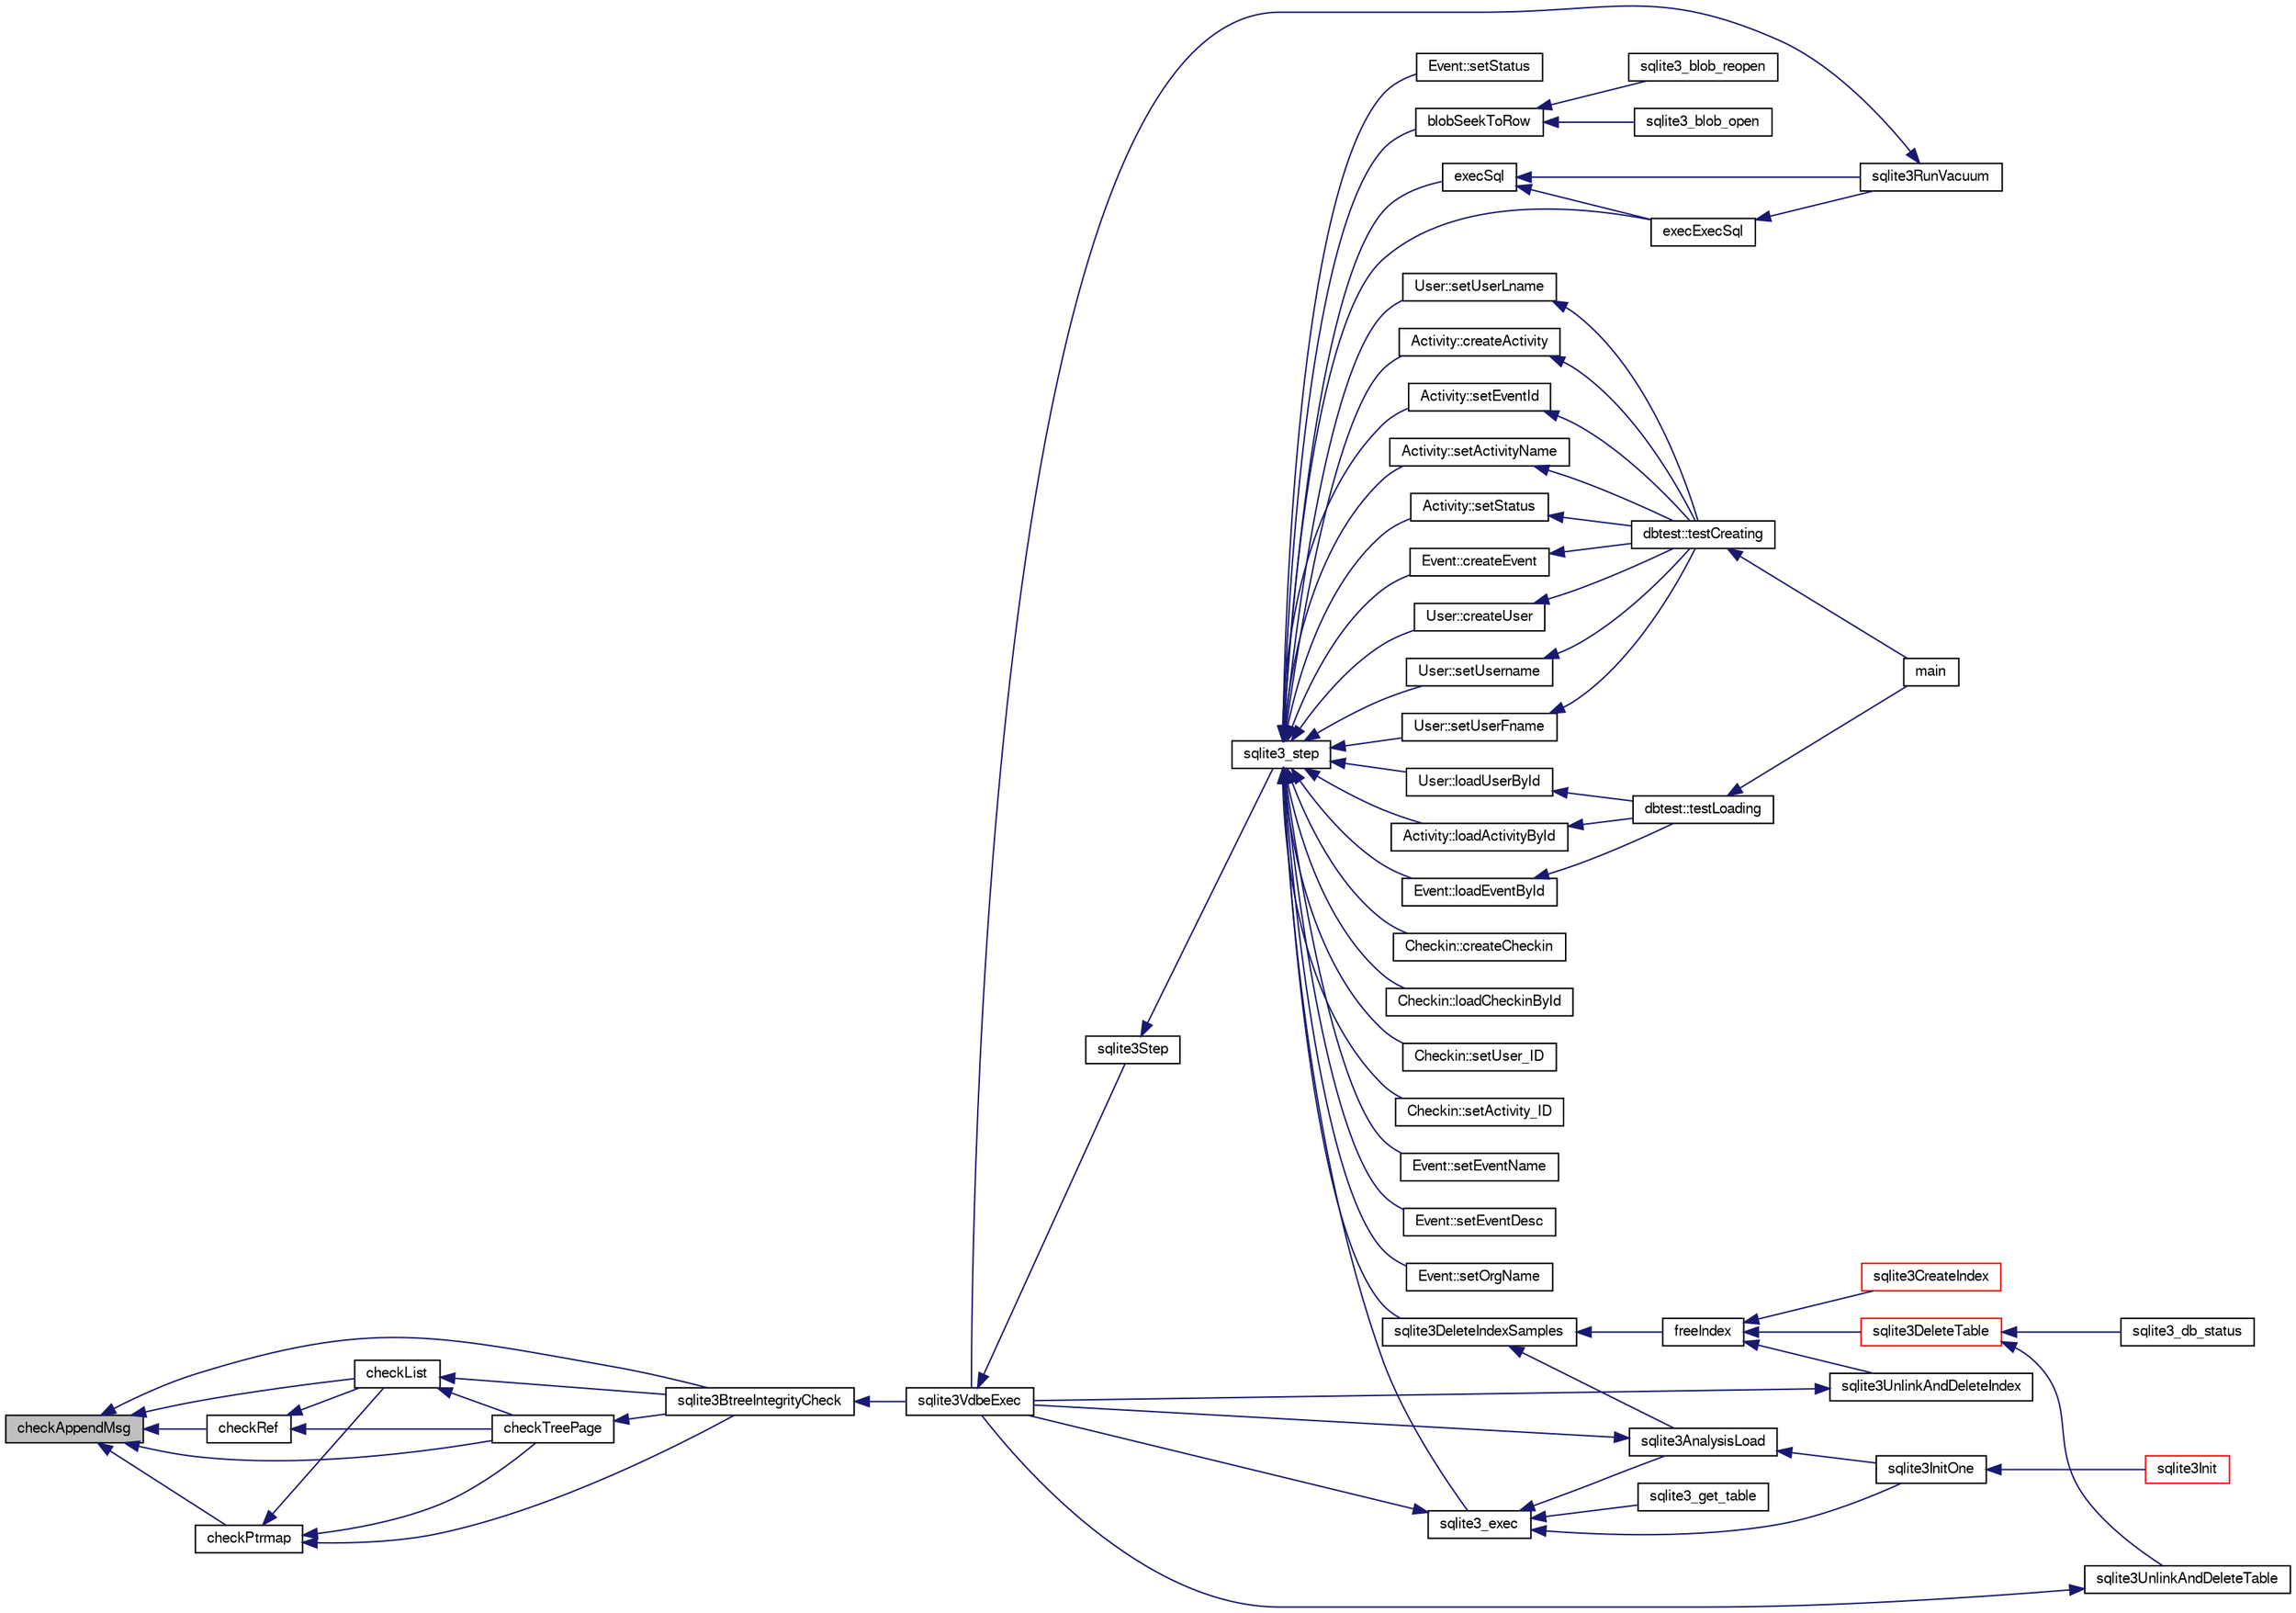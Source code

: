 digraph "checkAppendMsg"
{
  edge [fontname="FreeSans",fontsize="10",labelfontname="FreeSans",labelfontsize="10"];
  node [fontname="FreeSans",fontsize="10",shape=record];
  rankdir="LR";
  Node39566 [label="checkAppendMsg",height=0.2,width=0.4,color="black", fillcolor="grey75", style="filled", fontcolor="black"];
  Node39566 -> Node39567 [dir="back",color="midnightblue",fontsize="10",style="solid",fontname="FreeSans"];
  Node39567 [label="checkRef",height=0.2,width=0.4,color="black", fillcolor="white", style="filled",URL="$sqlite3_8c.html#a8f9d5e653157e813f504a66ca548941a"];
  Node39567 -> Node39568 [dir="back",color="midnightblue",fontsize="10",style="solid",fontname="FreeSans"];
  Node39568 [label="checkList",height=0.2,width=0.4,color="black", fillcolor="white", style="filled",URL="$sqlite3_8c.html#a7c888a9a7f402383d462ddef0e59f52e"];
  Node39568 -> Node39569 [dir="back",color="midnightblue",fontsize="10",style="solid",fontname="FreeSans"];
  Node39569 [label="checkTreePage",height=0.2,width=0.4,color="black", fillcolor="white", style="filled",URL="$sqlite3_8c.html#a0bdac89d12e5ac328d260ae8259777b2"];
  Node39569 -> Node39570 [dir="back",color="midnightblue",fontsize="10",style="solid",fontname="FreeSans"];
  Node39570 [label="sqlite3BtreeIntegrityCheck",height=0.2,width=0.4,color="black", fillcolor="white", style="filled",URL="$sqlite3_8c.html#aa00011902d9e5ba26452d147c43fa1d8"];
  Node39570 -> Node39571 [dir="back",color="midnightblue",fontsize="10",style="solid",fontname="FreeSans"];
  Node39571 [label="sqlite3VdbeExec",height=0.2,width=0.4,color="black", fillcolor="white", style="filled",URL="$sqlite3_8c.html#a8ce40a614bdc56719c4d642b1e4dfb21"];
  Node39571 -> Node39572 [dir="back",color="midnightblue",fontsize="10",style="solid",fontname="FreeSans"];
  Node39572 [label="sqlite3Step",height=0.2,width=0.4,color="black", fillcolor="white", style="filled",URL="$sqlite3_8c.html#a3f2872e873e2758a4beedad1d5113554"];
  Node39572 -> Node39573 [dir="back",color="midnightblue",fontsize="10",style="solid",fontname="FreeSans"];
  Node39573 [label="sqlite3_step",height=0.2,width=0.4,color="black", fillcolor="white", style="filled",URL="$sqlite3_8h.html#ac1e491ce36b7471eb28387f7d3c74334"];
  Node39573 -> Node39574 [dir="back",color="midnightblue",fontsize="10",style="solid",fontname="FreeSans"];
  Node39574 [label="Activity::createActivity",height=0.2,width=0.4,color="black", fillcolor="white", style="filled",URL="$classActivity.html#a813cc5e52c14ab49b39014c134e3425b"];
  Node39574 -> Node39575 [dir="back",color="midnightblue",fontsize="10",style="solid",fontname="FreeSans"];
  Node39575 [label="dbtest::testCreating",height=0.2,width=0.4,color="black", fillcolor="white", style="filled",URL="$classdbtest.html#a8193e88a7df657069c8a6bd09c8243b7"];
  Node39575 -> Node39576 [dir="back",color="midnightblue",fontsize="10",style="solid",fontname="FreeSans"];
  Node39576 [label="main",height=0.2,width=0.4,color="black", fillcolor="white", style="filled",URL="$test_8cpp.html#ae66f6b31b5ad750f1fe042a706a4e3d4"];
  Node39573 -> Node39577 [dir="back",color="midnightblue",fontsize="10",style="solid",fontname="FreeSans"];
  Node39577 [label="Activity::loadActivityById",height=0.2,width=0.4,color="black", fillcolor="white", style="filled",URL="$classActivity.html#abe4ffb4f08a47212ebf9013259d9e7fd"];
  Node39577 -> Node39578 [dir="back",color="midnightblue",fontsize="10",style="solid",fontname="FreeSans"];
  Node39578 [label="dbtest::testLoading",height=0.2,width=0.4,color="black", fillcolor="white", style="filled",URL="$classdbtest.html#a6f98d82a2c8e2b9040848763504ddae1"];
  Node39578 -> Node39576 [dir="back",color="midnightblue",fontsize="10",style="solid",fontname="FreeSans"];
  Node39573 -> Node39579 [dir="back",color="midnightblue",fontsize="10",style="solid",fontname="FreeSans"];
  Node39579 [label="Activity::setEventId",height=0.2,width=0.4,color="black", fillcolor="white", style="filled",URL="$classActivity.html#adb1d0fd0d08f473e068f0a4086bfa9ca"];
  Node39579 -> Node39575 [dir="back",color="midnightblue",fontsize="10",style="solid",fontname="FreeSans"];
  Node39573 -> Node39580 [dir="back",color="midnightblue",fontsize="10",style="solid",fontname="FreeSans"];
  Node39580 [label="Activity::setActivityName",height=0.2,width=0.4,color="black", fillcolor="white", style="filled",URL="$classActivity.html#a62dc3737b33915a36086f9dd26d16a81"];
  Node39580 -> Node39575 [dir="back",color="midnightblue",fontsize="10",style="solid",fontname="FreeSans"];
  Node39573 -> Node39581 [dir="back",color="midnightblue",fontsize="10",style="solid",fontname="FreeSans"];
  Node39581 [label="Activity::setStatus",height=0.2,width=0.4,color="black", fillcolor="white", style="filled",URL="$classActivity.html#af618135a7738f4d2a7ee147a8ef912ea"];
  Node39581 -> Node39575 [dir="back",color="midnightblue",fontsize="10",style="solid",fontname="FreeSans"];
  Node39573 -> Node39582 [dir="back",color="midnightblue",fontsize="10",style="solid",fontname="FreeSans"];
  Node39582 [label="Checkin::createCheckin",height=0.2,width=0.4,color="black", fillcolor="white", style="filled",URL="$classCheckin.html#a4e40acdf7fff0e607f6de4f24f3a163c"];
  Node39573 -> Node39583 [dir="back",color="midnightblue",fontsize="10",style="solid",fontname="FreeSans"];
  Node39583 [label="Checkin::loadCheckinById",height=0.2,width=0.4,color="black", fillcolor="white", style="filled",URL="$classCheckin.html#a3461f70ea6c68475225f2a07f78a21e0"];
  Node39573 -> Node39584 [dir="back",color="midnightblue",fontsize="10",style="solid",fontname="FreeSans"];
  Node39584 [label="Checkin::setUser_ID",height=0.2,width=0.4,color="black", fillcolor="white", style="filled",URL="$classCheckin.html#a76ab640f4f912876dbebf183db5359c6"];
  Node39573 -> Node39585 [dir="back",color="midnightblue",fontsize="10",style="solid",fontname="FreeSans"];
  Node39585 [label="Checkin::setActivity_ID",height=0.2,width=0.4,color="black", fillcolor="white", style="filled",URL="$classCheckin.html#ab2ff3ec2604ec73a42af25874a00b232"];
  Node39573 -> Node39586 [dir="back",color="midnightblue",fontsize="10",style="solid",fontname="FreeSans"];
  Node39586 [label="Event::createEvent",height=0.2,width=0.4,color="black", fillcolor="white", style="filled",URL="$classEvent.html#a77adb9f4a46ffb32c2d931f0691f5903"];
  Node39586 -> Node39575 [dir="back",color="midnightblue",fontsize="10",style="solid",fontname="FreeSans"];
  Node39573 -> Node39587 [dir="back",color="midnightblue",fontsize="10",style="solid",fontname="FreeSans"];
  Node39587 [label="Event::loadEventById",height=0.2,width=0.4,color="black", fillcolor="white", style="filled",URL="$classEvent.html#afa66cea33f722dbeecb69cc98fdea055"];
  Node39587 -> Node39578 [dir="back",color="midnightblue",fontsize="10",style="solid",fontname="FreeSans"];
  Node39573 -> Node39588 [dir="back",color="midnightblue",fontsize="10",style="solid",fontname="FreeSans"];
  Node39588 [label="Event::setEventName",height=0.2,width=0.4,color="black", fillcolor="white", style="filled",URL="$classEvent.html#a10596b6ca077df05184e30d62b08729d"];
  Node39573 -> Node39589 [dir="back",color="midnightblue",fontsize="10",style="solid",fontname="FreeSans"];
  Node39589 [label="Event::setEventDesc",height=0.2,width=0.4,color="black", fillcolor="white", style="filled",URL="$classEvent.html#ae36b8377dcae792f1c5c4726024c981b"];
  Node39573 -> Node39590 [dir="back",color="midnightblue",fontsize="10",style="solid",fontname="FreeSans"];
  Node39590 [label="Event::setOrgName",height=0.2,width=0.4,color="black", fillcolor="white", style="filled",URL="$classEvent.html#a19aac0f776bd764563a54977656cf680"];
  Node39573 -> Node39591 [dir="back",color="midnightblue",fontsize="10",style="solid",fontname="FreeSans"];
  Node39591 [label="Event::setStatus",height=0.2,width=0.4,color="black", fillcolor="white", style="filled",URL="$classEvent.html#ab0a6b9285af0f4172eb841e2b80f8972"];
  Node39573 -> Node39592 [dir="back",color="midnightblue",fontsize="10",style="solid",fontname="FreeSans"];
  Node39592 [label="blobSeekToRow",height=0.2,width=0.4,color="black", fillcolor="white", style="filled",URL="$sqlite3_8c.html#afff57e13332b98c8a44a7cebe38962ab"];
  Node39592 -> Node39593 [dir="back",color="midnightblue",fontsize="10",style="solid",fontname="FreeSans"];
  Node39593 [label="sqlite3_blob_open",height=0.2,width=0.4,color="black", fillcolor="white", style="filled",URL="$sqlite3_8h.html#adb8ad839a5bdd62a43785132bc7dd518"];
  Node39592 -> Node39594 [dir="back",color="midnightblue",fontsize="10",style="solid",fontname="FreeSans"];
  Node39594 [label="sqlite3_blob_reopen",height=0.2,width=0.4,color="black", fillcolor="white", style="filled",URL="$sqlite3_8h.html#abc77c24fdc0150138490359a94360f7e"];
  Node39573 -> Node39595 [dir="back",color="midnightblue",fontsize="10",style="solid",fontname="FreeSans"];
  Node39595 [label="sqlite3DeleteIndexSamples",height=0.2,width=0.4,color="black", fillcolor="white", style="filled",URL="$sqlite3_8c.html#aaeda0302fbf61397ec009f65bed047ef"];
  Node39595 -> Node39596 [dir="back",color="midnightblue",fontsize="10",style="solid",fontname="FreeSans"];
  Node39596 [label="sqlite3AnalysisLoad",height=0.2,width=0.4,color="black", fillcolor="white", style="filled",URL="$sqlite3_8c.html#a48a2301c27e1d3d68708b9b8761b5a01"];
  Node39596 -> Node39571 [dir="back",color="midnightblue",fontsize="10",style="solid",fontname="FreeSans"];
  Node39596 -> Node39597 [dir="back",color="midnightblue",fontsize="10",style="solid",fontname="FreeSans"];
  Node39597 [label="sqlite3InitOne",height=0.2,width=0.4,color="black", fillcolor="white", style="filled",URL="$sqlite3_8c.html#ac4318b25df65269906b0379251fe9b85"];
  Node39597 -> Node39598 [dir="back",color="midnightblue",fontsize="10",style="solid",fontname="FreeSans"];
  Node39598 [label="sqlite3Init",height=0.2,width=0.4,color="red", fillcolor="white", style="filled",URL="$sqlite3_8c.html#aed74e3dc765631a833f522f425ff5a48"];
  Node39595 -> Node39698 [dir="back",color="midnightblue",fontsize="10",style="solid",fontname="FreeSans"];
  Node39698 [label="freeIndex",height=0.2,width=0.4,color="black", fillcolor="white", style="filled",URL="$sqlite3_8c.html#a00907c99c18d5bcb9d0b38c077146c31"];
  Node39698 -> Node39699 [dir="back",color="midnightblue",fontsize="10",style="solid",fontname="FreeSans"];
  Node39699 [label="sqlite3UnlinkAndDeleteIndex",height=0.2,width=0.4,color="black", fillcolor="white", style="filled",URL="$sqlite3_8c.html#a889f2dcb438c56db37a6d61e9f25e244"];
  Node39699 -> Node39571 [dir="back",color="midnightblue",fontsize="10",style="solid",fontname="FreeSans"];
  Node39698 -> Node39700 [dir="back",color="midnightblue",fontsize="10",style="solid",fontname="FreeSans"];
  Node39700 [label="sqlite3DeleteTable",height=0.2,width=0.4,color="red", fillcolor="white", style="filled",URL="$sqlite3_8c.html#a7fd3d507375a381a3807f92735318973"];
  Node39700 -> Node39701 [dir="back",color="midnightblue",fontsize="10",style="solid",fontname="FreeSans"];
  Node39701 [label="sqlite3_db_status",height=0.2,width=0.4,color="black", fillcolor="white", style="filled",URL="$sqlite3_8h.html#ab64e8333313ee2e44116842711818940"];
  Node39700 -> Node39702 [dir="back",color="midnightblue",fontsize="10",style="solid",fontname="FreeSans"];
  Node39702 [label="sqlite3UnlinkAndDeleteTable",height=0.2,width=0.4,color="black", fillcolor="white", style="filled",URL="$sqlite3_8c.html#a9733677716a49de464f86fff164e9a1b"];
  Node39702 -> Node39571 [dir="back",color="midnightblue",fontsize="10",style="solid",fontname="FreeSans"];
  Node39698 -> Node39610 [dir="back",color="midnightblue",fontsize="10",style="solid",fontname="FreeSans"];
  Node39610 [label="sqlite3CreateIndex",height=0.2,width=0.4,color="red", fillcolor="white", style="filled",URL="$sqlite3_8c.html#a8dbe5e590ab6c58a8c45f34f7c81e825"];
  Node39573 -> Node39764 [dir="back",color="midnightblue",fontsize="10",style="solid",fontname="FreeSans"];
  Node39764 [label="sqlite3_exec",height=0.2,width=0.4,color="black", fillcolor="white", style="filled",URL="$sqlite3_8h.html#a97487ec8150e0bcc8fa392ab8f0e24db"];
  Node39764 -> Node39571 [dir="back",color="midnightblue",fontsize="10",style="solid",fontname="FreeSans"];
  Node39764 -> Node39596 [dir="back",color="midnightblue",fontsize="10",style="solid",fontname="FreeSans"];
  Node39764 -> Node39597 [dir="back",color="midnightblue",fontsize="10",style="solid",fontname="FreeSans"];
  Node39764 -> Node39765 [dir="back",color="midnightblue",fontsize="10",style="solid",fontname="FreeSans"];
  Node39765 [label="sqlite3_get_table",height=0.2,width=0.4,color="black", fillcolor="white", style="filled",URL="$sqlite3_8h.html#a5effeac4e12df57beaa35c5be1f61579"];
  Node39573 -> Node39755 [dir="back",color="midnightblue",fontsize="10",style="solid",fontname="FreeSans"];
  Node39755 [label="execSql",height=0.2,width=0.4,color="black", fillcolor="white", style="filled",URL="$sqlite3_8c.html#a7d16651b98a110662f4c265eff0246cb"];
  Node39755 -> Node39756 [dir="back",color="midnightblue",fontsize="10",style="solid",fontname="FreeSans"];
  Node39756 [label="execExecSql",height=0.2,width=0.4,color="black", fillcolor="white", style="filled",URL="$sqlite3_8c.html#ac1be09a6c047f21133d16378d301e0d4"];
  Node39756 -> Node39757 [dir="back",color="midnightblue",fontsize="10",style="solid",fontname="FreeSans"];
  Node39757 [label="sqlite3RunVacuum",height=0.2,width=0.4,color="black", fillcolor="white", style="filled",URL="$sqlite3_8c.html#a5e83ddc7b3e7e8e79ad5d1fc92de1d2f"];
  Node39757 -> Node39571 [dir="back",color="midnightblue",fontsize="10",style="solid",fontname="FreeSans"];
  Node39755 -> Node39757 [dir="back",color="midnightblue",fontsize="10",style="solid",fontname="FreeSans"];
  Node39573 -> Node39756 [dir="back",color="midnightblue",fontsize="10",style="solid",fontname="FreeSans"];
  Node39573 -> Node39758 [dir="back",color="midnightblue",fontsize="10",style="solid",fontname="FreeSans"];
  Node39758 [label="User::createUser",height=0.2,width=0.4,color="black", fillcolor="white", style="filled",URL="$classUser.html#a22ed673939e8cc0a136130b809bba513"];
  Node39758 -> Node39575 [dir="back",color="midnightblue",fontsize="10",style="solid",fontname="FreeSans"];
  Node39573 -> Node39759 [dir="back",color="midnightblue",fontsize="10",style="solid",fontname="FreeSans"];
  Node39759 [label="User::loadUserById",height=0.2,width=0.4,color="black", fillcolor="white", style="filled",URL="$classUser.html#a863377665b7fb83c5547dcf9727f5092"];
  Node39759 -> Node39578 [dir="back",color="midnightblue",fontsize="10",style="solid",fontname="FreeSans"];
  Node39573 -> Node39760 [dir="back",color="midnightblue",fontsize="10",style="solid",fontname="FreeSans"];
  Node39760 [label="User::setUsername",height=0.2,width=0.4,color="black", fillcolor="white", style="filled",URL="$classUser.html#aa0497022a136cb78de785b0a39ae60b1"];
  Node39760 -> Node39575 [dir="back",color="midnightblue",fontsize="10",style="solid",fontname="FreeSans"];
  Node39573 -> Node39761 [dir="back",color="midnightblue",fontsize="10",style="solid",fontname="FreeSans"];
  Node39761 [label="User::setUserFname",height=0.2,width=0.4,color="black", fillcolor="white", style="filled",URL="$classUser.html#a72657eb55cd0ca437b4841a43f19912f"];
  Node39761 -> Node39575 [dir="back",color="midnightblue",fontsize="10",style="solid",fontname="FreeSans"];
  Node39573 -> Node39762 [dir="back",color="midnightblue",fontsize="10",style="solid",fontname="FreeSans"];
  Node39762 [label="User::setUserLname",height=0.2,width=0.4,color="black", fillcolor="white", style="filled",URL="$classUser.html#aa25973387e5afe1aa6f60dd6545e33b5"];
  Node39762 -> Node39575 [dir="back",color="midnightblue",fontsize="10",style="solid",fontname="FreeSans"];
  Node39568 -> Node39570 [dir="back",color="midnightblue",fontsize="10",style="solid",fontname="FreeSans"];
  Node39567 -> Node39569 [dir="back",color="midnightblue",fontsize="10",style="solid",fontname="FreeSans"];
  Node39566 -> Node39832 [dir="back",color="midnightblue",fontsize="10",style="solid",fontname="FreeSans"];
  Node39832 [label="checkPtrmap",height=0.2,width=0.4,color="black", fillcolor="white", style="filled",URL="$sqlite3_8c.html#a09521b13d51d0264cb7f3758ec36fc90"];
  Node39832 -> Node39568 [dir="back",color="midnightblue",fontsize="10",style="solid",fontname="FreeSans"];
  Node39832 -> Node39569 [dir="back",color="midnightblue",fontsize="10",style="solid",fontname="FreeSans"];
  Node39832 -> Node39570 [dir="back",color="midnightblue",fontsize="10",style="solid",fontname="FreeSans"];
  Node39566 -> Node39568 [dir="back",color="midnightblue",fontsize="10",style="solid",fontname="FreeSans"];
  Node39566 -> Node39569 [dir="back",color="midnightblue",fontsize="10",style="solid",fontname="FreeSans"];
  Node39566 -> Node39570 [dir="back",color="midnightblue",fontsize="10",style="solid",fontname="FreeSans"];
}
